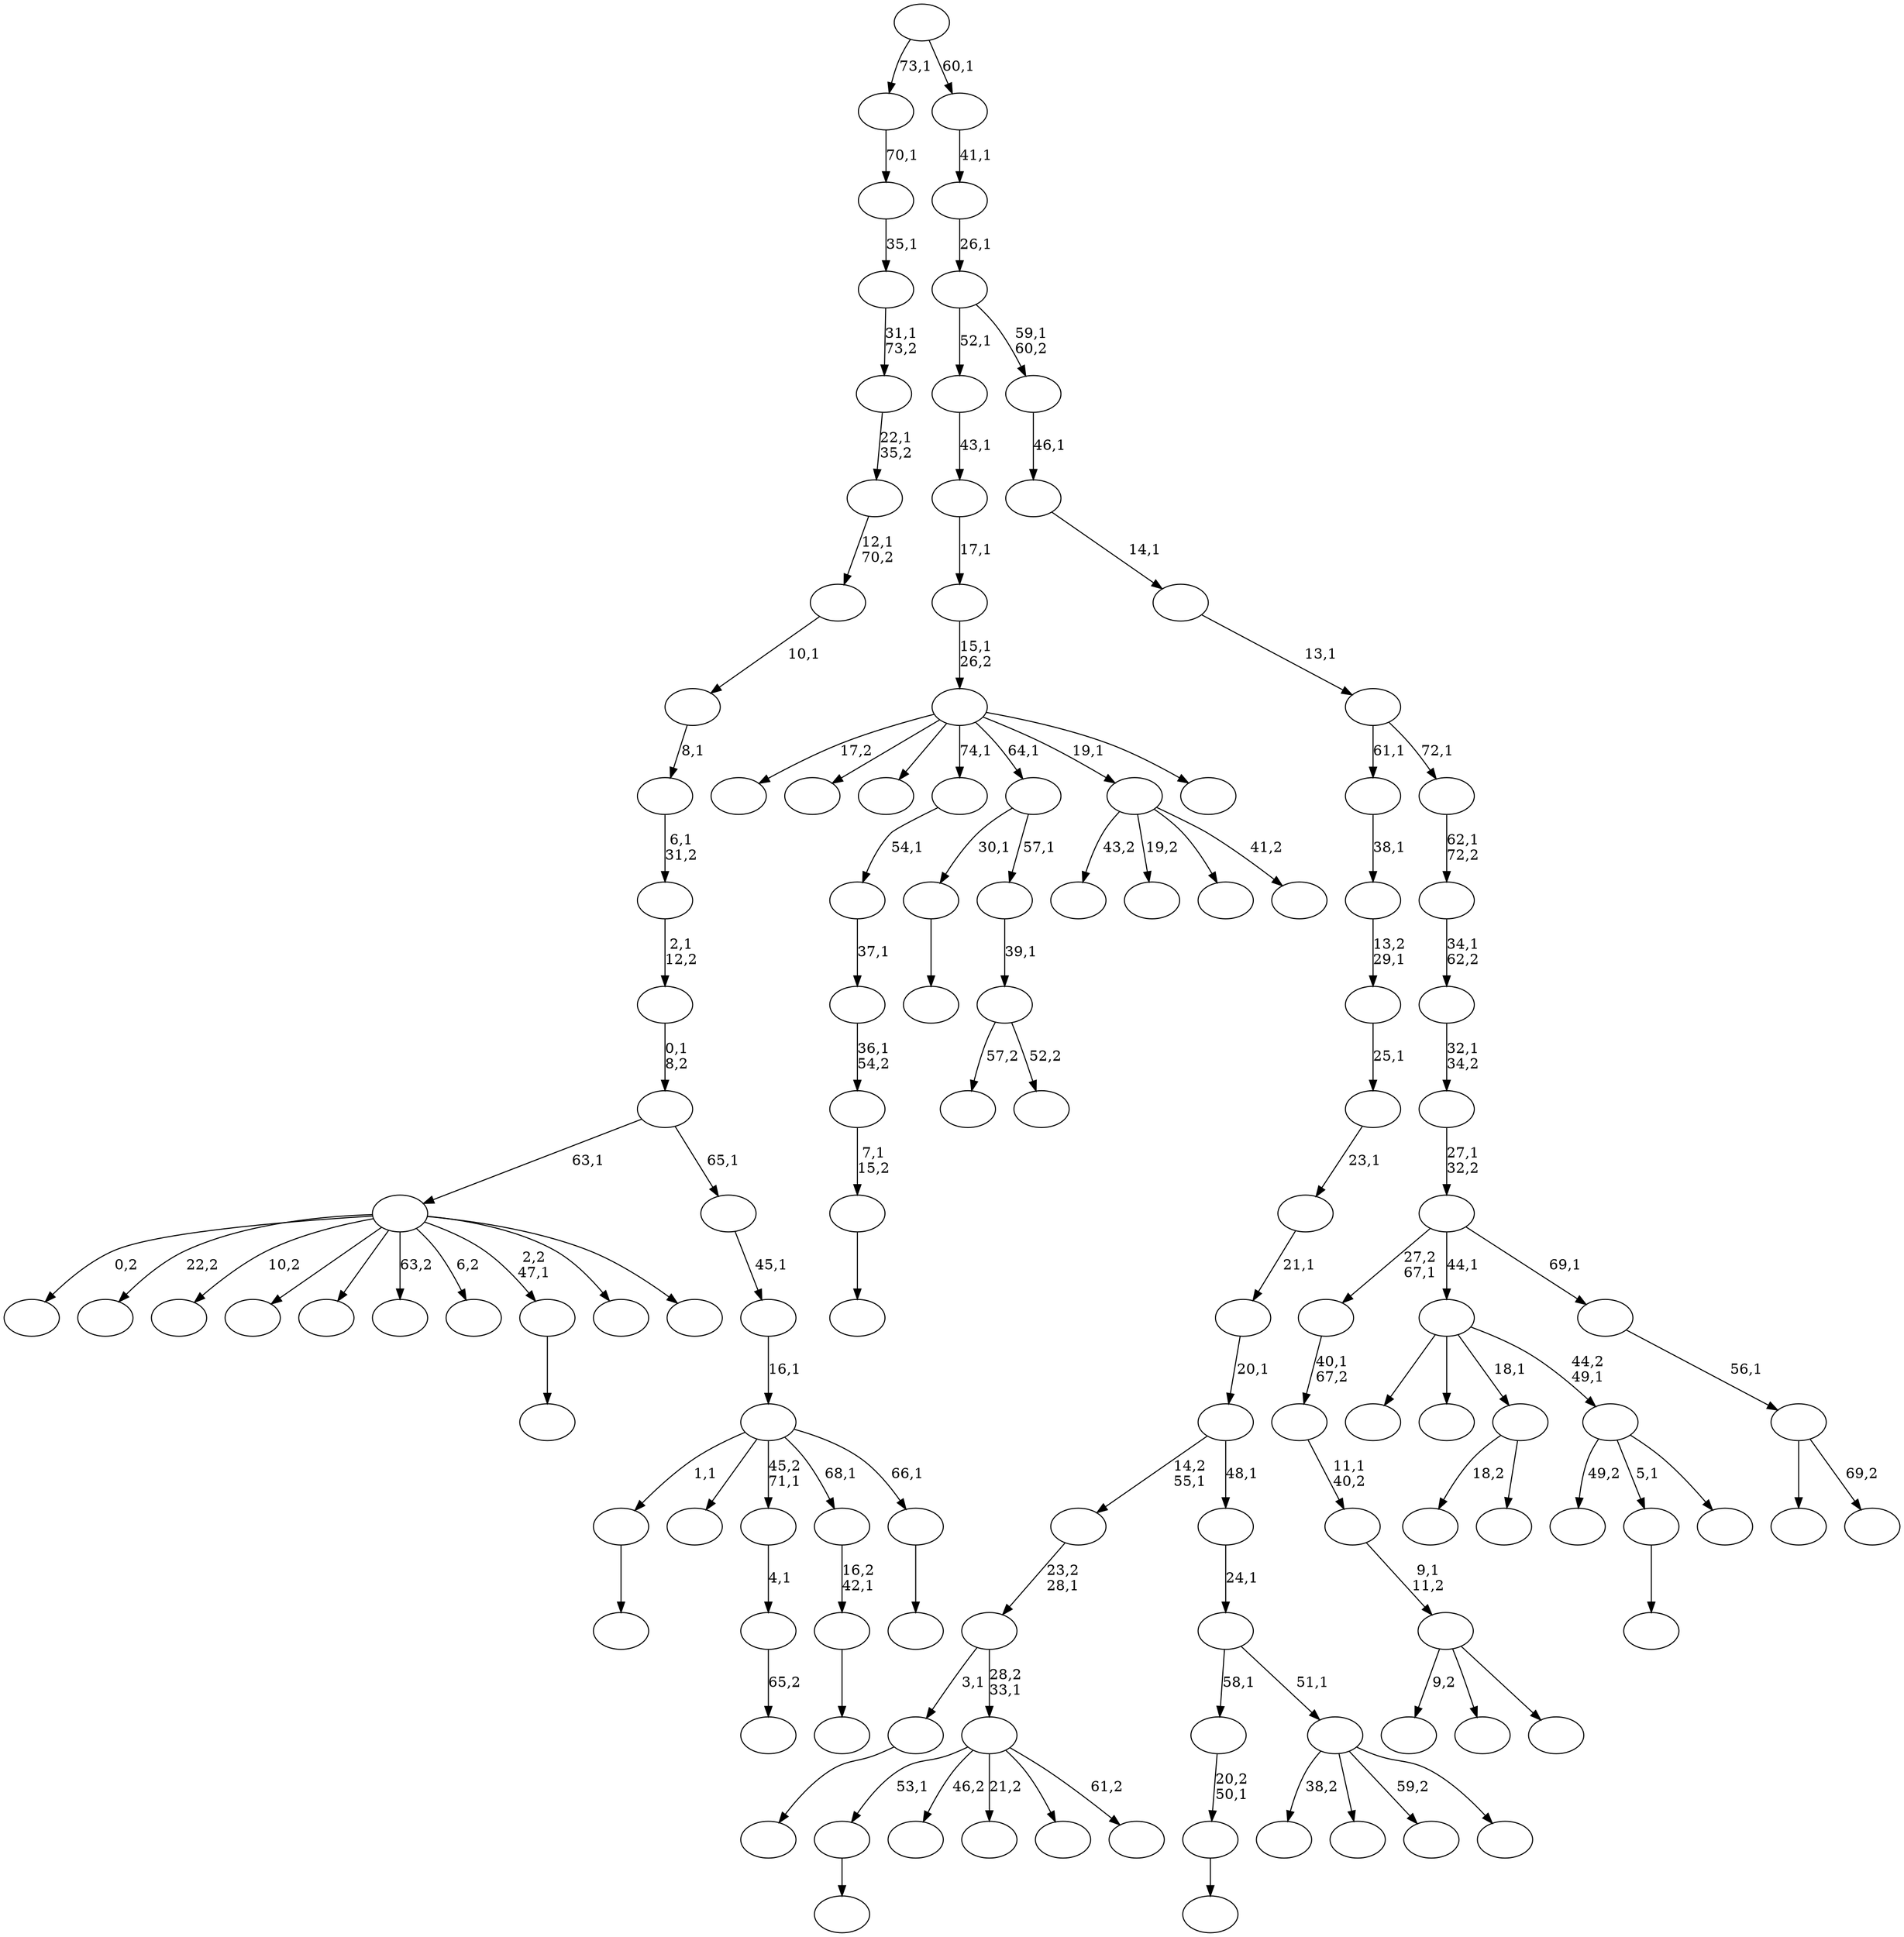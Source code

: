 digraph T {
	125 [label=""]
	124 [label=""]
	123 [label=""]
	122 [label=""]
	121 [label=""]
	120 [label=""]
	119 [label=""]
	118 [label=""]
	117 [label=""]
	116 [label=""]
	115 [label=""]
	114 [label=""]
	113 [label=""]
	112 [label=""]
	111 [label=""]
	110 [label=""]
	109 [label=""]
	108 [label=""]
	107 [label=""]
	106 [label=""]
	105 [label=""]
	104 [label=""]
	103 [label=""]
	102 [label=""]
	101 [label=""]
	100 [label=""]
	99 [label=""]
	98 [label=""]
	97 [label=""]
	96 [label=""]
	95 [label=""]
	94 [label=""]
	93 [label=""]
	92 [label=""]
	91 [label=""]
	90 [label=""]
	89 [label=""]
	88 [label=""]
	87 [label=""]
	86 [label=""]
	85 [label=""]
	84 [label=""]
	83 [label=""]
	82 [label=""]
	81 [label=""]
	80 [label=""]
	79 [label=""]
	78 [label=""]
	77 [label=""]
	76 [label=""]
	75 [label=""]
	74 [label=""]
	73 [label=""]
	72 [label=""]
	71 [label=""]
	70 [label=""]
	69 [label=""]
	68 [label=""]
	67 [label=""]
	66 [label=""]
	65 [label=""]
	64 [label=""]
	63 [label=""]
	62 [label=""]
	61 [label=""]
	60 [label=""]
	59 [label=""]
	58 [label=""]
	57 [label=""]
	56 [label=""]
	55 [label=""]
	54 [label=""]
	53 [label=""]
	52 [label=""]
	51 [label=""]
	50 [label=""]
	49 [label=""]
	48 [label=""]
	47 [label=""]
	46 [label=""]
	45 [label=""]
	44 [label=""]
	43 [label=""]
	42 [label=""]
	41 [label=""]
	40 [label=""]
	39 [label=""]
	38 [label=""]
	37 [label=""]
	36 [label=""]
	35 [label=""]
	34 [label=""]
	33 [label=""]
	32 [label=""]
	31 [label=""]
	30 [label=""]
	29 [label=""]
	28 [label=""]
	27 [label=""]
	26 [label=""]
	25 [label=""]
	24 [label=""]
	23 [label=""]
	22 [label=""]
	21 [label=""]
	20 [label=""]
	19 [label=""]
	18 [label=""]
	17 [label=""]
	16 [label=""]
	15 [label=""]
	14 [label=""]
	13 [label=""]
	12 [label=""]
	11 [label=""]
	10 [label=""]
	9 [label=""]
	8 [label=""]
	7 [label=""]
	6 [label=""]
	5 [label=""]
	4 [label=""]
	3 [label=""]
	2 [label=""]
	1 [label=""]
	0 [label=""]
	123 -> 124 [label=""]
	119 -> 120 [label=""]
	107 -> 108 [label="65,2"]
	106 -> 107 [label="4,1"]
	97 -> 98 [label=""]
	96 -> 97 [label="20,2\n50,1"]
	92 -> 115 [label="9,2"]
	92 -> 95 [label=""]
	92 -> 93 [label=""]
	91 -> 92 [label="9,1\n11,2"]
	90 -> 91 [label="11,1\n40,2"]
	89 -> 90 [label="40,1\n67,2"]
	83 -> 84 [label=""]
	81 -> 82 [label=""]
	80 -> 81 [label="7,1\n15,2"]
	79 -> 80 [label="36,1\n54,2"]
	78 -> 79 [label="37,1"]
	77 -> 78 [label="54,1"]
	75 -> 111 [label="18,2"]
	75 -> 76 [label=""]
	72 -> 100 [label="57,2"]
	72 -> 73 [label="52,2"]
	71 -> 72 [label="39,1"]
	70 -> 83 [label="30,1"]
	70 -> 71 [label="57,1"]
	67 -> 68 [label=""]
	65 -> 66 [label=""]
	63 -> 125 [label="43,2"]
	63 -> 122 [label="19,2"]
	63 -> 85 [label=""]
	63 -> 64 [label="41,2"]
	61 -> 123 [label="53,1"]
	61 -> 109 [label="46,2"]
	61 -> 104 [label="21,2"]
	61 -> 69 [label=""]
	61 -> 62 [label="61,2"]
	60 -> 67 [label="3,1"]
	60 -> 61 [label="28,2\n33,1"]
	59 -> 60 [label="23,2\n28,1"]
	57 -> 58 [label=""]
	54 -> 55 [label=""]
	53 -> 54 [label="16,2\n42,1"]
	51 -> 121 [label="0,2"]
	51 -> 112 [label="22,2"]
	51 -> 103 [label="10,2"]
	51 -> 99 [label=""]
	51 -> 94 [label=""]
	51 -> 88 [label="63,2"]
	51 -> 86 [label="6,2"]
	51 -> 57 [label="2,2\n47,1"]
	51 -> 56 [label=""]
	51 -> 52 [label=""]
	49 -> 74 [label="49,2"]
	49 -> 65 [label="5,1"]
	49 -> 50 [label=""]
	48 -> 113 [label=""]
	48 -> 105 [label=""]
	48 -> 75 [label="18,1"]
	48 -> 49 [label="44,2\n49,1"]
	46 -> 118 [label="17,2"]
	46 -> 114 [label=""]
	46 -> 101 [label=""]
	46 -> 77 [label="74,1"]
	46 -> 70 [label="64,1"]
	46 -> 63 [label="19,1"]
	46 -> 47 [label=""]
	45 -> 46 [label="15,1\n26,2"]
	44 -> 45 [label="17,1"]
	43 -> 44 [label="43,1"]
	41 -> 117 [label="38,2"]
	41 -> 116 [label=""]
	41 -> 87 [label="59,2"]
	41 -> 42 [label=""]
	40 -> 96 [label="58,1"]
	40 -> 41 [label="51,1"]
	39 -> 40 [label="24,1"]
	38 -> 59 [label="14,2\n55,1"]
	38 -> 39 [label="48,1"]
	37 -> 38 [label="20,1"]
	36 -> 37 [label="21,1"]
	35 -> 36 [label="23,1"]
	34 -> 35 [label="25,1"]
	33 -> 34 [label="13,2\n29,1"]
	32 -> 33 [label="38,1"]
	30 -> 31 [label=""]
	29 -> 119 [label="1,1"]
	29 -> 110 [label=""]
	29 -> 106 [label="45,2\n71,1"]
	29 -> 53 [label="68,1"]
	29 -> 30 [label="66,1"]
	28 -> 29 [label="16,1"]
	27 -> 28 [label="45,1"]
	26 -> 51 [label="63,1"]
	26 -> 27 [label="65,1"]
	25 -> 26 [label="0,1\n8,2"]
	24 -> 25 [label="2,1\n12,2"]
	23 -> 24 [label="6,1\n31,2"]
	22 -> 23 [label="8,1"]
	21 -> 22 [label="10,1"]
	20 -> 21 [label="12,1\n70,2"]
	19 -> 20 [label="22,1\n35,2"]
	18 -> 19 [label="31,1\n73,2"]
	17 -> 18 [label="35,1"]
	16 -> 17 [label="70,1"]
	14 -> 102 [label=""]
	14 -> 15 [label="69,2"]
	13 -> 14 [label="56,1"]
	12 -> 89 [label="27,2\n67,1"]
	12 -> 48 [label="44,1"]
	12 -> 13 [label="69,1"]
	11 -> 12 [label="27,1\n32,2"]
	10 -> 11 [label="32,1\n34,2"]
	9 -> 10 [label="34,1\n62,2"]
	8 -> 9 [label="62,1\n72,2"]
	7 -> 32 [label="61,1"]
	7 -> 8 [label="72,1"]
	6 -> 7 [label="13,1"]
	5 -> 6 [label="14,1"]
	4 -> 5 [label="46,1"]
	3 -> 43 [label="52,1"]
	3 -> 4 [label="59,1\n60,2"]
	2 -> 3 [label="26,1"]
	1 -> 2 [label="41,1"]
	0 -> 16 [label="73,1"]
	0 -> 1 [label="60,1"]
}
